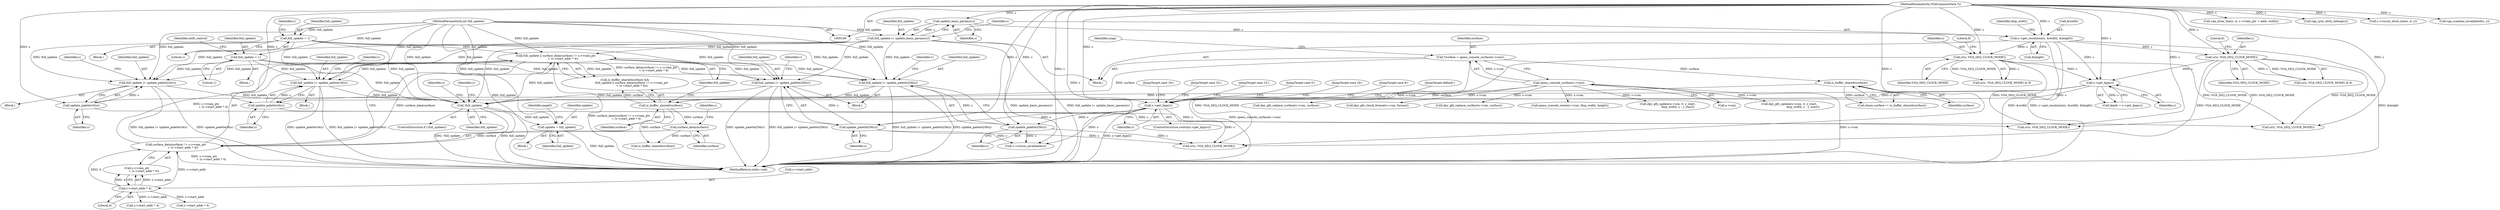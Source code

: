 digraph "0_qemu_bfc56535f793c557aa754c50213fc5f882e6482d@API" {
"1000777" [label="(Call,update = full_update)"];
"1000688" [label="(Call,!full_update)"];
"1000508" [label="(Call,full_update |= update_palette16(s))"];
"1000159" [label="(Call,full_update |= update_basic_params(s))"];
"1000110" [label="(MethodParameterIn,int full_update)"];
"1000161" [label="(Call,update_basic_params(s))"];
"1000109" [label="(MethodParameterIn,VGACommonState *s)"];
"1000422" [label="(Call,full_update = 1)"];
"1000430" [label="(Call,full_update || surface_data(surface) != s->vram_ptr\n                + (s->start_addr * 4))"];
"1000233" [label="(Call,full_update = 1)"];
"1000432" [label="(Call,surface_data(surface) != s->vram_ptr\n                + (s->start_addr * 4))"];
"1000433" [label="(Call,surface_data(surface))"];
"1000428" [label="(Call,is_buffer_shared(surface))"];
"1000342" [label="(Call,is_buffer_shared(surface))"];
"1000113" [label="(Call,*surface = qemu_console_surface(s->con))"];
"1000115" [label="(Call,qemu_console_surface(s->con))"];
"1000439" [label="(Call,s->start_addr * 4)"];
"1000510" [label="(Call,update_palette16(s))"];
"1000279" [label="(Call,s->get_bpp(s))"];
"1000163" [label="(Call,s->get_resolution(s, &width, &height))"];
"1000253" [label="(Call,sr(s, VGA_SEQ_CLOCK_MODE))"];
"1000269" [label="(Call,sr(s, VGA_SEQ_CLOCK_MODE))"];
"1000550" [label="(Call,full_update |= update_palette256(s))"];
"1000552" [label="(Call,update_palette256(s))"];
"1000533" [label="(Call,s->get_bpp(s))"];
"1000480" [label="(Call,full_update |= update_palette16(s))"];
"1000482" [label="(Call,update_palette16(s))"];
"1000538" [label="(Call,full_update |= update_palette256(s))"];
"1000540" [label="(Call,update_palette256(s))"];
"1000423" [label="(Identifier,full_update)"];
"1000163" [label="(Call,s->get_resolution(s, &width, &height))"];
"1000422" [label="(Call,full_update = 1)"];
"1000116" [label="(Call,s->con)"];
"1000272" [label="(Literal,8)"];
"1000707" [label="(Identifier,y)"];
"1000161" [label="(Call,update_basic_params(s))"];
"1000538" [label="(Call,full_update |= update_palette256(s))"];
"1000482" [label="(Call,update_palette16(s))"];
"1000280" [label="(Identifier,s)"];
"1000777" [label="(Call,update = full_update)"];
"1000232" [label="(Block,)"];
"1000435" [label="(Call,s->vram_ptr\n                + (s->start_addr * 4))"];
"1000830" [label="(Call,vga_draw_line(s, d, s->vram_ptr + addr, width))"];
"1000437" [label="(Identifier,s)"];
"1000165" [label="(Call,&width)"];
"1000691" [label="(Call,vga_sync_dirty_bitmap(s))"];
"1000939" [label="(MethodReturn,static void)"];
"1000514" [label="(Call,sr(s, VGA_SEQ_CLOCK_MODE))"];
"1000550" [label="(Call,full_update |= update_palette256(s))"];
"1000254" [label="(Identifier,s)"];
"1000439" [label="(Call,s->start_addr * 4)"];
"1000854" [label="(Call,dpy_gfx_update(s->con, 0, y_start,\n                               disp_width, y - y_start))"];
"1000689" [label="(Identifier,full_update)"];
"1000440" [label="(Call,s->start_addr)"];
"1000366" [label="(Call,dpy_gfx_replace_surface(s->con, surface))"];
"1000270" [label="(Identifier,s)"];
"1000344" [label="(Block,)"];
"1000537" [label="(JumpTarget,case 0:)"];
"1000587" [label="(JumpTarget,case 24:)"];
"1000487" [label="(Identifier,s)"];
"1000843" [label="(Call,s->cursor_draw_line(s, d, y))"];
"1000534" [label="(Identifier,s)"];
"1000508" [label="(Call,full_update |= update_palette16(s))"];
"1000479" [label="(Block,)"];
"1000540" [label="(Call,update_palette256(s))"];
"1000434" [label="(Identifier,surface)"];
"1000549" [label="(JumpTarget,case 8:)"];
"1000515" [label="(Identifier,s)"];
"1000293" [label="(Call,dpy_gfx_check_format(s->con, format))"];
"1000627" [label="(Call,s->cursor_invalidate(s))"];
"1000430" [label="(Call,full_update || surface_data(surface) != s->vram_ptr\n                + (s->start_addr * 4))"];
"1000340" [label="(Call,share_surface != is_buffer_shared(surface))"];
"1000373" [label="(Call,qemu_console_resize(s->con, disp_width, height))"];
"1000532" [label="(ControlStructure,switch(s->get_bpp(s)))"];
"1000621" [label="(Call,is_buffer_shared(surface))"];
"1000687" [label="(ControlStructure,if (!full_update))"];
"1000277" [label="(Call,depth = s->get_bpp(s))"];
"1000170" [label="(Identifier,disp_width)"];
"1000555" [label="(Identifier,v)"];
"1000541" [label="(Identifier,s)"];
"1000536" [label="(JumpTarget,default:)"];
"1000535" [label="(Block,)"];
"1000574" [label="(JumpTarget,case 16:)"];
"1000167" [label="(Call,&height)"];
"1000714" [label="(Block,)"];
"1000510" [label="(Call,update_palette16(s))"];
"1000427" [label="(Call,is_buffer_shared(surface) &&\n               (full_update || surface_data(surface) != s->vram_ptr\n                + (s->start_addr * 4)))"];
"1000164" [label="(Identifier,s)"];
"1000432" [label="(Call,surface_data(surface) != s->vram_ptr\n                + (s->start_addr * 4))"];
"1000233" [label="(Call,full_update = 1)"];
"1000343" [label="(Identifier,surface)"];
"1000551" [label="(Identifier,full_update)"];
"1000235" [label="(Literal,1)"];
"1000483" [label="(Identifier,s)"];
"1000342" [label="(Call,is_buffer_shared(surface))"];
"1000160" [label="(Identifier,full_update)"];
"1000268" [label="(Call,sr(s, VGA_SEQ_CLOCK_MODE) & 8)"];
"1000507" [label="(Block,)"];
"1000470" [label="(Call,dpy_gfx_replace_surface(s->con, surface))"];
"1000812" [label="(Call,vga_scanline_invalidated(s, y))"];
"1000111" [label="(Block,)"];
"1000115" [label="(Call,qemu_console_surface(s->con))"];
"1000424" [label="(Literal,1)"];
"1000688" [label="(Call,!full_update)"];
"1000481" [label="(Identifier,full_update)"];
"1000279" [label="(Call,s->get_bpp(s))"];
"1000109" [label="(MethodParameterIn,VGACommonState *s)"];
"1000256" [label="(Literal,8)"];
"1000692" [label="(Identifier,s)"];
"1000480" [label="(Call,full_update |= update_palette16(s))"];
"1000553" [label="(Identifier,s)"];
"1000159" [label="(Call,full_update |= update_basic_params(s))"];
"1000443" [label="(Literal,4)"];
"1000600" [label="(JumpTarget,case 32:)"];
"1000110" [label="(MethodParameterIn,int full_update)"];
"1000477" [label="(Identifier,shift_control)"];
"1000429" [label="(Identifier,surface)"];
"1000778" [label="(Identifier,update)"];
"1000431" [label="(Identifier,full_update)"];
"1000253" [label="(Call,sr(s, VGA_SEQ_CLOCK_MODE))"];
"1000509" [label="(Identifier,full_update)"];
"1000137" [label="(Identifier,snap)"];
"1000234" [label="(Identifier,full_update)"];
"1000653" [label="(Call,sr(s, VGA_SEQ_CLOCK_MODE))"];
"1000486" [label="(Call,sr(s, VGA_SEQ_CLOCK_MODE))"];
"1000543" [label="(Identifier,v)"];
"1000269" [label="(Call,sr(s, VGA_SEQ_CLOCK_MODE))"];
"1000779" [label="(Identifier,full_update)"];
"1000539" [label="(Identifier,full_update)"];
"1000781" [label="(Identifier,page0)"];
"1000433" [label="(Call,surface_data(surface))"];
"1000162" [label="(Identifier,s)"];
"1000552" [label="(Call,update_palette256(s))"];
"1000465" [label="(Call,s->start_addr * 4)"];
"1000271" [label="(Identifier,VGA_SEQ_CLOCK_MODE)"];
"1000918" [label="(Call,dpy_gfx_update(s->con, 0, y_start,\n                       disp_width, y - y_start))"];
"1000511" [label="(Identifier,s)"];
"1000658" [label="(Call,s->start_addr * 4)"];
"1000533" [label="(Call,s->get_bpp(s))"];
"1000113" [label="(Call,*surface = qemu_console_surface(s->con))"];
"1000428" [label="(Call,is_buffer_shared(surface))"];
"1000114" [label="(Identifier,surface)"];
"1000238" [label="(Identifier,s)"];
"1000561" [label="(JumpTarget,case 15:)"];
"1000252" [label="(Call,sr(s, VGA_SEQ_CLOCK_MODE) & 8)"];
"1000255" [label="(Identifier,VGA_SEQ_CLOCK_MODE)"];
"1000777" -> "1000714"  [label="AST: "];
"1000777" -> "1000779"  [label="CFG: "];
"1000778" -> "1000777"  [label="AST: "];
"1000779" -> "1000777"  [label="AST: "];
"1000781" -> "1000777"  [label="CFG: "];
"1000777" -> "1000939"  [label="DDG: full_update"];
"1000688" -> "1000777"  [label="DDG: full_update"];
"1000110" -> "1000777"  [label="DDG: full_update"];
"1000688" -> "1000687"  [label="AST: "];
"1000688" -> "1000689"  [label="CFG: "];
"1000689" -> "1000688"  [label="AST: "];
"1000692" -> "1000688"  [label="CFG: "];
"1000707" -> "1000688"  [label="CFG: "];
"1000688" -> "1000939"  [label="DDG: full_update"];
"1000688" -> "1000939"  [label="DDG: !full_update"];
"1000508" -> "1000688"  [label="DDG: full_update"];
"1000159" -> "1000688"  [label="DDG: full_update"];
"1000422" -> "1000688"  [label="DDG: full_update"];
"1000430" -> "1000688"  [label="DDG: full_update"];
"1000550" -> "1000688"  [label="DDG: full_update"];
"1000480" -> "1000688"  [label="DDG: full_update"];
"1000233" -> "1000688"  [label="DDG: full_update"];
"1000538" -> "1000688"  [label="DDG: full_update"];
"1000110" -> "1000688"  [label="DDG: full_update"];
"1000508" -> "1000507"  [label="AST: "];
"1000508" -> "1000510"  [label="CFG: "];
"1000509" -> "1000508"  [label="AST: "];
"1000510" -> "1000508"  [label="AST: "];
"1000515" -> "1000508"  [label="CFG: "];
"1000508" -> "1000939"  [label="DDG: update_palette16(s)"];
"1000508" -> "1000939"  [label="DDG: full_update |= update_palette16(s)"];
"1000159" -> "1000508"  [label="DDG: full_update"];
"1000422" -> "1000508"  [label="DDG: full_update"];
"1000430" -> "1000508"  [label="DDG: full_update"];
"1000233" -> "1000508"  [label="DDG: full_update"];
"1000110" -> "1000508"  [label="DDG: full_update"];
"1000510" -> "1000508"  [label="DDG: s"];
"1000159" -> "1000111"  [label="AST: "];
"1000159" -> "1000161"  [label="CFG: "];
"1000160" -> "1000159"  [label="AST: "];
"1000161" -> "1000159"  [label="AST: "];
"1000164" -> "1000159"  [label="CFG: "];
"1000159" -> "1000939"  [label="DDG: full_update |= update_basic_params(s)"];
"1000159" -> "1000939"  [label="DDG: update_basic_params(s)"];
"1000110" -> "1000159"  [label="DDG: full_update"];
"1000161" -> "1000159"  [label="DDG: s"];
"1000159" -> "1000430"  [label="DDG: full_update"];
"1000159" -> "1000480"  [label="DDG: full_update"];
"1000159" -> "1000538"  [label="DDG: full_update"];
"1000159" -> "1000550"  [label="DDG: full_update"];
"1000110" -> "1000108"  [label="AST: "];
"1000110" -> "1000939"  [label="DDG: full_update"];
"1000110" -> "1000233"  [label="DDG: full_update"];
"1000110" -> "1000422"  [label="DDG: full_update"];
"1000110" -> "1000430"  [label="DDG: full_update"];
"1000110" -> "1000480"  [label="DDG: full_update"];
"1000110" -> "1000538"  [label="DDG: full_update"];
"1000110" -> "1000550"  [label="DDG: full_update"];
"1000161" -> "1000162"  [label="CFG: "];
"1000162" -> "1000161"  [label="AST: "];
"1000109" -> "1000161"  [label="DDG: s"];
"1000161" -> "1000163"  [label="DDG: s"];
"1000109" -> "1000108"  [label="AST: "];
"1000109" -> "1000939"  [label="DDG: s"];
"1000109" -> "1000163"  [label="DDG: s"];
"1000109" -> "1000253"  [label="DDG: s"];
"1000109" -> "1000269"  [label="DDG: s"];
"1000109" -> "1000279"  [label="DDG: s"];
"1000109" -> "1000482"  [label="DDG: s"];
"1000109" -> "1000486"  [label="DDG: s"];
"1000109" -> "1000510"  [label="DDG: s"];
"1000109" -> "1000514"  [label="DDG: s"];
"1000109" -> "1000533"  [label="DDG: s"];
"1000109" -> "1000540"  [label="DDG: s"];
"1000109" -> "1000552"  [label="DDG: s"];
"1000109" -> "1000627"  [label="DDG: s"];
"1000109" -> "1000653"  [label="DDG: s"];
"1000109" -> "1000691"  [label="DDG: s"];
"1000109" -> "1000812"  [label="DDG: s"];
"1000109" -> "1000830"  [label="DDG: s"];
"1000109" -> "1000843"  [label="DDG: s"];
"1000422" -> "1000344"  [label="AST: "];
"1000422" -> "1000424"  [label="CFG: "];
"1000423" -> "1000422"  [label="AST: "];
"1000424" -> "1000422"  [label="AST: "];
"1000477" -> "1000422"  [label="CFG: "];
"1000422" -> "1000480"  [label="DDG: full_update"];
"1000422" -> "1000538"  [label="DDG: full_update"];
"1000422" -> "1000550"  [label="DDG: full_update"];
"1000430" -> "1000427"  [label="AST: "];
"1000430" -> "1000431"  [label="CFG: "];
"1000430" -> "1000432"  [label="CFG: "];
"1000431" -> "1000430"  [label="AST: "];
"1000432" -> "1000430"  [label="AST: "];
"1000427" -> "1000430"  [label="CFG: "];
"1000430" -> "1000939"  [label="DDG: surface_data(surface) != s->vram_ptr\n                + (s->start_addr * 4)"];
"1000430" -> "1000427"  [label="DDG: full_update"];
"1000430" -> "1000427"  [label="DDG: surface_data(surface) != s->vram_ptr\n                + (s->start_addr * 4)"];
"1000233" -> "1000430"  [label="DDG: full_update"];
"1000432" -> "1000430"  [label="DDG: surface_data(surface)"];
"1000432" -> "1000430"  [label="DDG: s->vram_ptr\n                + (s->start_addr * 4)"];
"1000430" -> "1000480"  [label="DDG: full_update"];
"1000430" -> "1000538"  [label="DDG: full_update"];
"1000430" -> "1000550"  [label="DDG: full_update"];
"1000233" -> "1000232"  [label="AST: "];
"1000233" -> "1000235"  [label="CFG: "];
"1000234" -> "1000233"  [label="AST: "];
"1000235" -> "1000233"  [label="AST: "];
"1000238" -> "1000233"  [label="CFG: "];
"1000233" -> "1000480"  [label="DDG: full_update"];
"1000233" -> "1000538"  [label="DDG: full_update"];
"1000233" -> "1000550"  [label="DDG: full_update"];
"1000432" -> "1000435"  [label="CFG: "];
"1000433" -> "1000432"  [label="AST: "];
"1000435" -> "1000432"  [label="AST: "];
"1000432" -> "1000939"  [label="DDG: s->vram_ptr\n                + (s->start_addr * 4)"];
"1000433" -> "1000432"  [label="DDG: surface"];
"1000439" -> "1000432"  [label="DDG: s->start_addr"];
"1000439" -> "1000432"  [label="DDG: 4"];
"1000433" -> "1000434"  [label="CFG: "];
"1000434" -> "1000433"  [label="AST: "];
"1000437" -> "1000433"  [label="CFG: "];
"1000428" -> "1000433"  [label="DDG: surface"];
"1000433" -> "1000621"  [label="DDG: surface"];
"1000428" -> "1000427"  [label="AST: "];
"1000428" -> "1000429"  [label="CFG: "];
"1000429" -> "1000428"  [label="AST: "];
"1000431" -> "1000428"  [label="CFG: "];
"1000427" -> "1000428"  [label="CFG: "];
"1000428" -> "1000427"  [label="DDG: surface"];
"1000342" -> "1000428"  [label="DDG: surface"];
"1000113" -> "1000428"  [label="DDG: surface"];
"1000428" -> "1000621"  [label="DDG: surface"];
"1000342" -> "1000340"  [label="AST: "];
"1000342" -> "1000343"  [label="CFG: "];
"1000343" -> "1000342"  [label="AST: "];
"1000340" -> "1000342"  [label="CFG: "];
"1000342" -> "1000340"  [label="DDG: surface"];
"1000113" -> "1000342"  [label="DDG: surface"];
"1000113" -> "1000111"  [label="AST: "];
"1000113" -> "1000115"  [label="CFG: "];
"1000114" -> "1000113"  [label="AST: "];
"1000115" -> "1000113"  [label="AST: "];
"1000137" -> "1000113"  [label="CFG: "];
"1000113" -> "1000939"  [label="DDG: qemu_console_surface(s->con)"];
"1000115" -> "1000113"  [label="DDG: s->con"];
"1000115" -> "1000116"  [label="CFG: "];
"1000116" -> "1000115"  [label="AST: "];
"1000115" -> "1000939"  [label="DDG: s->con"];
"1000115" -> "1000293"  [label="DDG: s->con"];
"1000115" -> "1000366"  [label="DDG: s->con"];
"1000115" -> "1000373"  [label="DDG: s->con"];
"1000115" -> "1000470"  [label="DDG: s->con"];
"1000115" -> "1000854"  [label="DDG: s->con"];
"1000115" -> "1000918"  [label="DDG: s->con"];
"1000439" -> "1000435"  [label="AST: "];
"1000439" -> "1000443"  [label="CFG: "];
"1000440" -> "1000439"  [label="AST: "];
"1000443" -> "1000439"  [label="AST: "];
"1000435" -> "1000439"  [label="CFG: "];
"1000439" -> "1000435"  [label="DDG: s->start_addr"];
"1000439" -> "1000435"  [label="DDG: 4"];
"1000439" -> "1000465"  [label="DDG: s->start_addr"];
"1000439" -> "1000658"  [label="DDG: s->start_addr"];
"1000510" -> "1000511"  [label="CFG: "];
"1000511" -> "1000510"  [label="AST: "];
"1000279" -> "1000510"  [label="DDG: s"];
"1000510" -> "1000514"  [label="DDG: s"];
"1000279" -> "1000277"  [label="AST: "];
"1000279" -> "1000280"  [label="CFG: "];
"1000280" -> "1000279"  [label="AST: "];
"1000277" -> "1000279"  [label="CFG: "];
"1000279" -> "1000277"  [label="DDG: s"];
"1000163" -> "1000279"  [label="DDG: s"];
"1000253" -> "1000279"  [label="DDG: s"];
"1000269" -> "1000279"  [label="DDG: s"];
"1000279" -> "1000482"  [label="DDG: s"];
"1000279" -> "1000533"  [label="DDG: s"];
"1000163" -> "1000111"  [label="AST: "];
"1000163" -> "1000167"  [label="CFG: "];
"1000164" -> "1000163"  [label="AST: "];
"1000165" -> "1000163"  [label="AST: "];
"1000167" -> "1000163"  [label="AST: "];
"1000170" -> "1000163"  [label="CFG: "];
"1000163" -> "1000939"  [label="DDG: &height"];
"1000163" -> "1000939"  [label="DDG: s->get_resolution(s, &width, &height)"];
"1000163" -> "1000939"  [label="DDG: &width"];
"1000163" -> "1000253"  [label="DDG: s"];
"1000163" -> "1000269"  [label="DDG: s"];
"1000253" -> "1000252"  [label="AST: "];
"1000253" -> "1000255"  [label="CFG: "];
"1000254" -> "1000253"  [label="AST: "];
"1000255" -> "1000253"  [label="AST: "];
"1000256" -> "1000253"  [label="CFG: "];
"1000253" -> "1000252"  [label="DDG: s"];
"1000253" -> "1000252"  [label="DDG: VGA_SEQ_CLOCK_MODE"];
"1000253" -> "1000486"  [label="DDG: VGA_SEQ_CLOCK_MODE"];
"1000253" -> "1000514"  [label="DDG: VGA_SEQ_CLOCK_MODE"];
"1000253" -> "1000653"  [label="DDG: VGA_SEQ_CLOCK_MODE"];
"1000269" -> "1000268"  [label="AST: "];
"1000269" -> "1000271"  [label="CFG: "];
"1000270" -> "1000269"  [label="AST: "];
"1000271" -> "1000269"  [label="AST: "];
"1000272" -> "1000269"  [label="CFG: "];
"1000269" -> "1000268"  [label="DDG: s"];
"1000269" -> "1000268"  [label="DDG: VGA_SEQ_CLOCK_MODE"];
"1000269" -> "1000486"  [label="DDG: VGA_SEQ_CLOCK_MODE"];
"1000269" -> "1000514"  [label="DDG: VGA_SEQ_CLOCK_MODE"];
"1000269" -> "1000653"  [label="DDG: VGA_SEQ_CLOCK_MODE"];
"1000550" -> "1000535"  [label="AST: "];
"1000550" -> "1000552"  [label="CFG: "];
"1000551" -> "1000550"  [label="AST: "];
"1000552" -> "1000550"  [label="AST: "];
"1000555" -> "1000550"  [label="CFG: "];
"1000550" -> "1000939"  [label="DDG: full_update |= update_palette256(s)"];
"1000550" -> "1000939"  [label="DDG: update_palette256(s)"];
"1000552" -> "1000550"  [label="DDG: s"];
"1000552" -> "1000553"  [label="CFG: "];
"1000553" -> "1000552"  [label="AST: "];
"1000533" -> "1000552"  [label="DDG: s"];
"1000552" -> "1000627"  [label="DDG: s"];
"1000552" -> "1000653"  [label="DDG: s"];
"1000533" -> "1000532"  [label="AST: "];
"1000533" -> "1000534"  [label="CFG: "];
"1000534" -> "1000533"  [label="AST: "];
"1000536" -> "1000533"  [label="CFG: "];
"1000537" -> "1000533"  [label="CFG: "];
"1000549" -> "1000533"  [label="CFG: "];
"1000561" -> "1000533"  [label="CFG: "];
"1000574" -> "1000533"  [label="CFG: "];
"1000587" -> "1000533"  [label="CFG: "];
"1000600" -> "1000533"  [label="CFG: "];
"1000533" -> "1000939"  [label="DDG: s->get_bpp(s)"];
"1000533" -> "1000540"  [label="DDG: s"];
"1000533" -> "1000627"  [label="DDG: s"];
"1000533" -> "1000653"  [label="DDG: s"];
"1000480" -> "1000479"  [label="AST: "];
"1000480" -> "1000482"  [label="CFG: "];
"1000481" -> "1000480"  [label="AST: "];
"1000482" -> "1000480"  [label="AST: "];
"1000487" -> "1000480"  [label="CFG: "];
"1000480" -> "1000939"  [label="DDG: full_update |= update_palette16(s)"];
"1000480" -> "1000939"  [label="DDG: update_palette16(s)"];
"1000482" -> "1000480"  [label="DDG: s"];
"1000482" -> "1000483"  [label="CFG: "];
"1000483" -> "1000482"  [label="AST: "];
"1000482" -> "1000486"  [label="DDG: s"];
"1000538" -> "1000535"  [label="AST: "];
"1000538" -> "1000540"  [label="CFG: "];
"1000539" -> "1000538"  [label="AST: "];
"1000540" -> "1000538"  [label="AST: "];
"1000543" -> "1000538"  [label="CFG: "];
"1000538" -> "1000939"  [label="DDG: update_palette256(s)"];
"1000538" -> "1000939"  [label="DDG: full_update |= update_palette256(s)"];
"1000540" -> "1000538"  [label="DDG: s"];
"1000540" -> "1000541"  [label="CFG: "];
"1000541" -> "1000540"  [label="AST: "];
"1000540" -> "1000627"  [label="DDG: s"];
"1000540" -> "1000653"  [label="DDG: s"];
}
